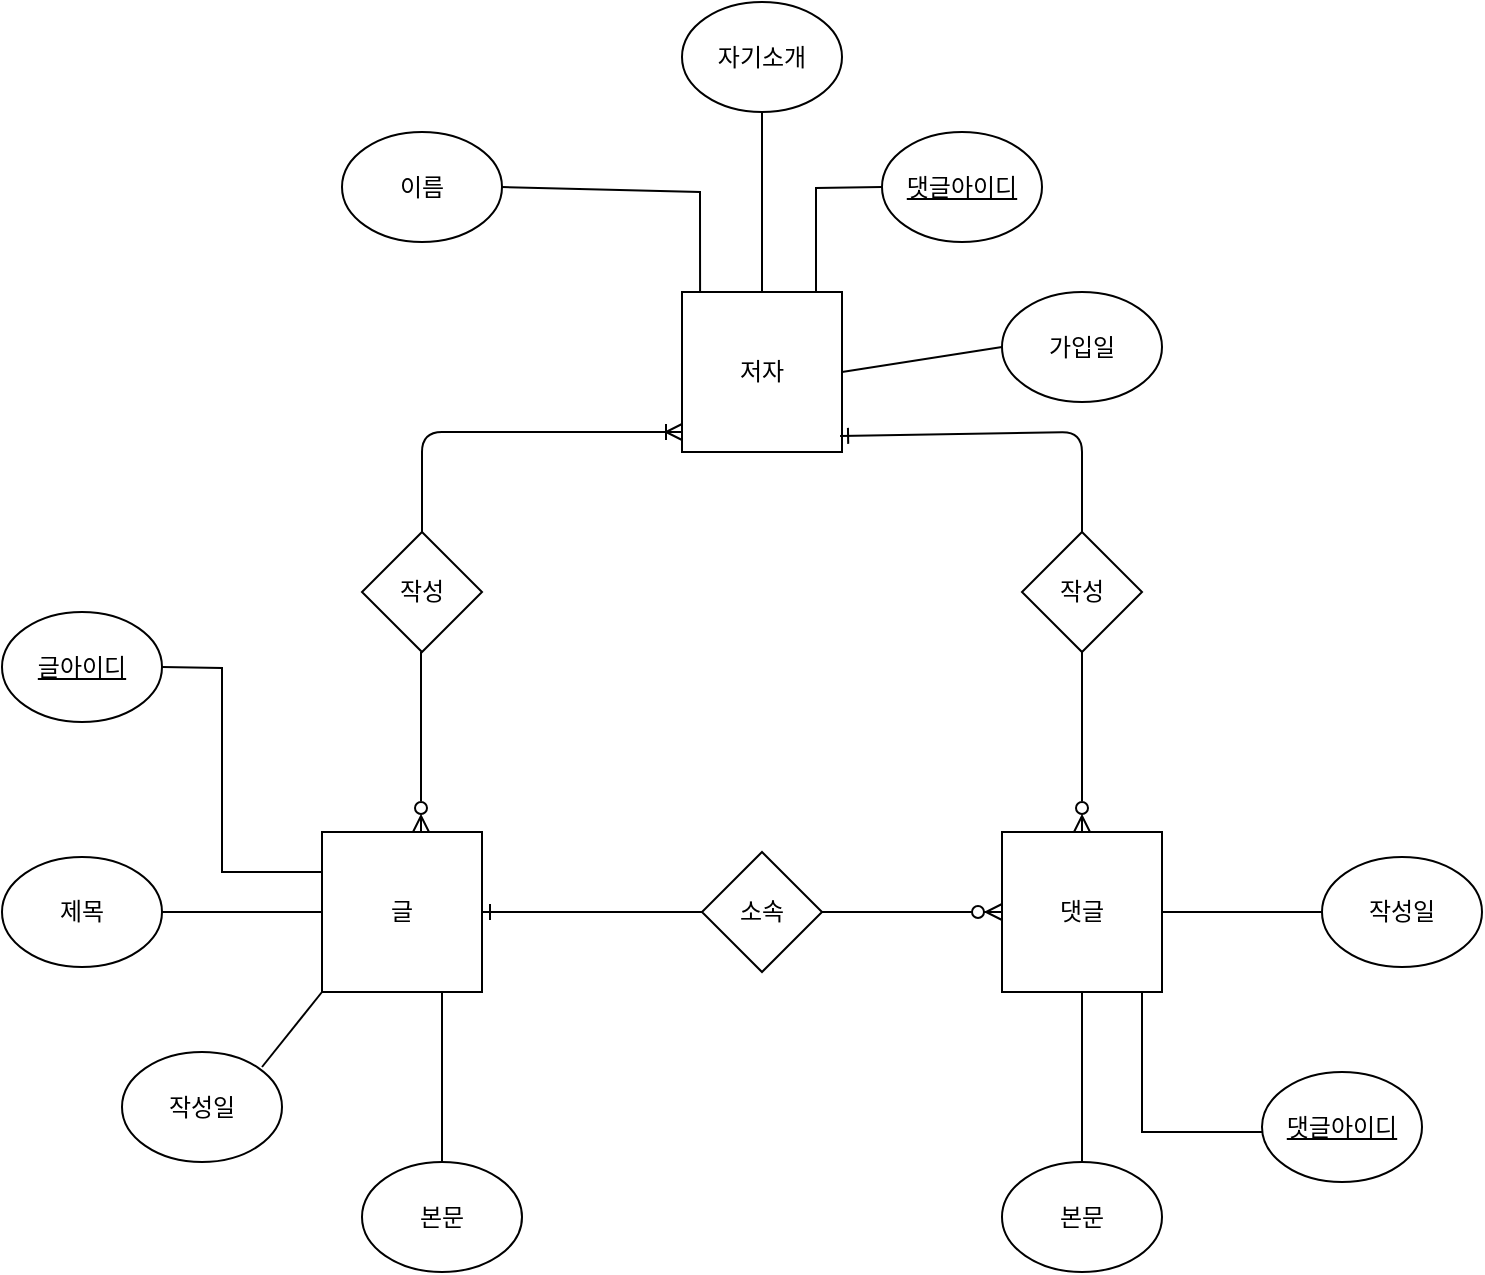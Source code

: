 <mxfile version="16.5.2" type="github">
  <diagram id="R2lEEEUBdFMjLlhIrx00" name="Page-1">
    <mxGraphModel dx="1589" dy="1861" grid="1" gridSize="10" guides="1" tooltips="1" connect="1" arrows="1" fold="1" page="1" pageScale="1" pageWidth="850" pageHeight="1100" math="0" shadow="0" extFonts="Permanent Marker^https://fonts.googleapis.com/css?family=Permanent+Marker">
      <root>
        <mxCell id="0" />
        <mxCell id="1" parent="0" />
        <mxCell id="_nw2ct1KJHe7wqcntup4-3" value="저자" style="whiteSpace=wrap;html=1;aspect=fixed;rounded=0;" vertex="1" parent="1">
          <mxGeometry x="350" y="90" width="80" height="80" as="geometry" />
        </mxCell>
        <mxCell id="_nw2ct1KJHe7wqcntup4-4" value="댓글" style="whiteSpace=wrap;html=1;aspect=fixed;rounded=0;" vertex="1" parent="1">
          <mxGeometry x="510" y="360" width="80" height="80" as="geometry" />
        </mxCell>
        <mxCell id="_nw2ct1KJHe7wqcntup4-5" value="글" style="whiteSpace=wrap;html=1;aspect=fixed;rounded=0;" vertex="1" parent="1">
          <mxGeometry x="170" y="360" width="80" height="80" as="geometry" />
        </mxCell>
        <mxCell id="_nw2ct1KJHe7wqcntup4-6" value="제목" style="ellipse;whiteSpace=wrap;html=1;rounded=0;" vertex="1" parent="1">
          <mxGeometry x="10" y="372.5" width="80" height="55" as="geometry" />
        </mxCell>
        <mxCell id="_nw2ct1KJHe7wqcntup4-9" value="작성일" style="ellipse;whiteSpace=wrap;html=1;rounded=0;" vertex="1" parent="1">
          <mxGeometry x="70" y="470" width="80" height="55" as="geometry" />
        </mxCell>
        <mxCell id="_nw2ct1KJHe7wqcntup4-10" value="본문" style="ellipse;whiteSpace=wrap;html=1;rounded=0;" vertex="1" parent="1">
          <mxGeometry x="190" y="525" width="80" height="55" as="geometry" />
        </mxCell>
        <mxCell id="_nw2ct1KJHe7wqcntup4-12" value="" style="endArrow=none;html=1;rounded=0;entryX=0;entryY=0.5;entryDx=0;entryDy=0;" edge="1" parent="1" target="_nw2ct1KJHe7wqcntup4-5">
          <mxGeometry width="50" height="50" relative="1" as="geometry">
            <mxPoint x="90" y="400" as="sourcePoint" />
            <mxPoint x="140" y="350" as="targetPoint" />
          </mxGeometry>
        </mxCell>
        <mxCell id="_nw2ct1KJHe7wqcntup4-18" value="이름" style="ellipse;whiteSpace=wrap;html=1;rounded=0;" vertex="1" parent="1">
          <mxGeometry x="180" y="10" width="80" height="55" as="geometry" />
        </mxCell>
        <mxCell id="_nw2ct1KJHe7wqcntup4-19" value="자기소개" style="ellipse;whiteSpace=wrap;html=1;rounded=0;" vertex="1" parent="1">
          <mxGeometry x="350" y="-55" width="80" height="55" as="geometry" />
        </mxCell>
        <mxCell id="_nw2ct1KJHe7wqcntup4-20" value="가입일" style="ellipse;whiteSpace=wrap;html=1;rounded=0;" vertex="1" parent="1">
          <mxGeometry x="510" y="90" width="80" height="55" as="geometry" />
        </mxCell>
        <mxCell id="_nw2ct1KJHe7wqcntup4-21" value="" style="endArrow=none;html=1;rounded=0;exitX=1;exitY=0.5;exitDx=0;exitDy=0;entryX=0.113;entryY=0;entryDx=0;entryDy=0;entryPerimeter=0;" edge="1" parent="1">
          <mxGeometry width="50" height="50" relative="1" as="geometry">
            <mxPoint x="260" y="37.5" as="sourcePoint" />
            <mxPoint x="359.04" y="90" as="targetPoint" />
            <Array as="points">
              <mxPoint x="359" y="40" />
            </Array>
          </mxGeometry>
        </mxCell>
        <mxCell id="_nw2ct1KJHe7wqcntup4-22" value="" style="endArrow=none;html=1;rounded=0;entryX=0.5;entryY=1;entryDx=0;entryDy=0;" edge="1" parent="1" target="_nw2ct1KJHe7wqcntup4-19">
          <mxGeometry width="50" height="50" relative="1" as="geometry">
            <mxPoint x="390" y="90" as="sourcePoint" />
            <mxPoint x="440" y="40" as="targetPoint" />
          </mxGeometry>
        </mxCell>
        <mxCell id="_nw2ct1KJHe7wqcntup4-23" value="" style="endArrow=none;html=1;rounded=0;entryX=0;entryY=0.5;entryDx=0;entryDy=0;" edge="1" parent="1" target="_nw2ct1KJHe7wqcntup4-20">
          <mxGeometry width="50" height="50" relative="1" as="geometry">
            <mxPoint x="430" y="130" as="sourcePoint" />
            <mxPoint x="480" y="80" as="targetPoint" />
          </mxGeometry>
        </mxCell>
        <mxCell id="_nw2ct1KJHe7wqcntup4-26" value="" style="endArrow=none;html=1;rounded=0;entryX=0;entryY=1;entryDx=0;entryDy=0;" edge="1" parent="1" target="_nw2ct1KJHe7wqcntup4-5">
          <mxGeometry width="50" height="50" relative="1" as="geometry">
            <mxPoint x="140" y="477.5" as="sourcePoint" />
            <mxPoint x="190" y="427.5" as="targetPoint" />
          </mxGeometry>
        </mxCell>
        <mxCell id="_nw2ct1KJHe7wqcntup4-27" value="" style="endArrow=none;html=1;rounded=0;entryX=0.75;entryY=1;entryDx=0;entryDy=0;" edge="1" parent="1" target="_nw2ct1KJHe7wqcntup4-5">
          <mxGeometry width="50" height="50" relative="1" as="geometry">
            <mxPoint x="230" y="525" as="sourcePoint" />
            <mxPoint x="280" y="475" as="targetPoint" />
          </mxGeometry>
        </mxCell>
        <mxCell id="_nw2ct1KJHe7wqcntup4-28" value="본문" style="ellipse;whiteSpace=wrap;html=1;rounded=0;" vertex="1" parent="1">
          <mxGeometry x="510" y="525" width="80" height="55" as="geometry" />
        </mxCell>
        <mxCell id="_nw2ct1KJHe7wqcntup4-29" value="작성일" style="ellipse;whiteSpace=wrap;html=1;rounded=0;" vertex="1" parent="1">
          <mxGeometry x="670" y="372.5" width="80" height="55" as="geometry" />
        </mxCell>
        <mxCell id="_nw2ct1KJHe7wqcntup4-31" value="" style="endArrow=none;html=1;rounded=0;entryX=0;entryY=0.5;entryDx=0;entryDy=0;" edge="1" parent="1" target="_nw2ct1KJHe7wqcntup4-29">
          <mxGeometry width="50" height="50" relative="1" as="geometry">
            <mxPoint x="590" y="400" as="sourcePoint" />
            <mxPoint x="640" y="350" as="targetPoint" />
          </mxGeometry>
        </mxCell>
        <mxCell id="_nw2ct1KJHe7wqcntup4-32" value="" style="endArrow=none;html=1;rounded=0;entryX=0.5;entryY=0;entryDx=0;entryDy=0;" edge="1" parent="1" target="_nw2ct1KJHe7wqcntup4-28">
          <mxGeometry width="50" height="50" relative="1" as="geometry">
            <mxPoint x="550" y="440" as="sourcePoint" />
            <mxPoint x="550" y="520" as="targetPoint" />
          </mxGeometry>
        </mxCell>
        <mxCell id="_nw2ct1KJHe7wqcntup4-33" value="&lt;u&gt;글아이디&lt;/u&gt;" style="ellipse;whiteSpace=wrap;html=1;rounded=0;" vertex="1" parent="1">
          <mxGeometry x="10" y="250" width="80" height="55" as="geometry" />
        </mxCell>
        <mxCell id="_nw2ct1KJHe7wqcntup4-34" value="" style="endArrow=none;html=1;rounded=0;entryX=0;entryY=0.25;entryDx=0;entryDy=0;exitX=1;exitY=0.5;exitDx=0;exitDy=0;" edge="1" parent="1" source="_nw2ct1KJHe7wqcntup4-33" target="_nw2ct1KJHe7wqcntup4-5">
          <mxGeometry width="50" height="50" relative="1" as="geometry">
            <mxPoint x="85" y="290" as="sourcePoint" />
            <mxPoint x="160" y="380" as="targetPoint" />
            <Array as="points">
              <mxPoint x="120" y="278" />
              <mxPoint x="120" y="380" />
            </Array>
          </mxGeometry>
        </mxCell>
        <mxCell id="_nw2ct1KJHe7wqcntup4-35" value="&lt;u&gt;댓글아이디&lt;/u&gt;" style="ellipse;whiteSpace=wrap;html=1;rounded=0;" vertex="1" parent="1">
          <mxGeometry x="640" y="480" width="80" height="55" as="geometry" />
        </mxCell>
        <mxCell id="_nw2ct1KJHe7wqcntup4-36" value="" style="endArrow=none;html=1;rounded=0;exitX=0.875;exitY=1;exitDx=0;exitDy=0;exitPerimeter=0;" edge="1" parent="1" source="_nw2ct1KJHe7wqcntup4-4">
          <mxGeometry width="50" height="50" relative="1" as="geometry">
            <mxPoint x="600" y="560" as="sourcePoint" />
            <mxPoint x="640" y="510" as="targetPoint" />
            <Array as="points">
              <mxPoint x="580" y="510" />
            </Array>
          </mxGeometry>
        </mxCell>
        <mxCell id="_nw2ct1KJHe7wqcntup4-37" value="&lt;u&gt;댓글아이디&lt;/u&gt;" style="ellipse;whiteSpace=wrap;html=1;rounded=0;" vertex="1" parent="1">
          <mxGeometry x="450" y="10" width="80" height="55" as="geometry" />
        </mxCell>
        <mxCell id="_nw2ct1KJHe7wqcntup4-38" value="" style="endArrow=none;html=1;rounded=0;entryX=0;entryY=0.5;entryDx=0;entryDy=0;" edge="1" parent="1" target="_nw2ct1KJHe7wqcntup4-37">
          <mxGeometry width="50" height="50" relative="1" as="geometry">
            <mxPoint x="417" y="90" as="sourcePoint" />
            <mxPoint x="450" y="50" as="targetPoint" />
            <Array as="points">
              <mxPoint x="417" y="38" />
            </Array>
          </mxGeometry>
        </mxCell>
        <mxCell id="_nw2ct1KJHe7wqcntup4-39" value="작성" style="rhombus;whiteSpace=wrap;html=1;rounded=0;" vertex="1" parent="1">
          <mxGeometry x="190" y="210" width="60" height="60" as="geometry" />
        </mxCell>
        <mxCell id="_nw2ct1KJHe7wqcntup4-42" value="소속" style="rhombus;whiteSpace=wrap;html=1;rounded=0;" vertex="1" parent="1">
          <mxGeometry x="360" y="370" width="60" height="60" as="geometry" />
        </mxCell>
        <mxCell id="_nw2ct1KJHe7wqcntup4-43" value="작성" style="rhombus;whiteSpace=wrap;html=1;rounded=0;" vertex="1" parent="1">
          <mxGeometry x="520" y="210" width="60" height="60" as="geometry" />
        </mxCell>
        <mxCell id="_nw2ct1KJHe7wqcntup4-58" value="" style="edgeStyle=entityRelationEdgeStyle;fontSize=12;html=1;endArrow=ERzeroToMany;endFill=1;elbow=vertical;" edge="1" parent="1" target="_nw2ct1KJHe7wqcntup4-4">
          <mxGeometry width="100" height="100" relative="1" as="geometry">
            <mxPoint x="420" y="400" as="sourcePoint" />
            <mxPoint x="520" y="300" as="targetPoint" />
          </mxGeometry>
        </mxCell>
        <mxCell id="_nw2ct1KJHe7wqcntup4-63" value="" style="edgeStyle=entityRelationEdgeStyle;fontSize=12;html=1;endArrow=none;elbow=vertical;exitX=1;exitY=0.5;exitDx=0;exitDy=0;startArrow=ERone;startFill=0;endFill=0;" edge="1" parent="1" source="_nw2ct1KJHe7wqcntup4-5" target="_nw2ct1KJHe7wqcntup4-42">
          <mxGeometry width="100" height="100" relative="1" as="geometry">
            <mxPoint x="270" y="380" as="sourcePoint" />
            <mxPoint x="420" y="540" as="targetPoint" />
          </mxGeometry>
        </mxCell>
        <mxCell id="_nw2ct1KJHe7wqcntup4-68" value="" style="endArrow=none;html=1;elbow=vertical;entryX=0.5;entryY=1;entryDx=0;entryDy=0;exitX=0.5;exitY=0;exitDx=0;exitDy=0;startArrow=ERzeroToMany;startFill=0;" edge="1" parent="1" source="_nw2ct1KJHe7wqcntup4-4" target="_nw2ct1KJHe7wqcntup4-43">
          <mxGeometry width="50" height="50" relative="1" as="geometry">
            <mxPoint x="180" y="330" as="sourcePoint" />
            <mxPoint x="230" y="280" as="targetPoint" />
          </mxGeometry>
        </mxCell>
        <mxCell id="_nw2ct1KJHe7wqcntup4-69" value="" style="endArrow=none;html=1;elbow=vertical;entryX=0.5;entryY=1;entryDx=0;entryDy=0;exitX=0.5;exitY=0;exitDx=0;exitDy=0;startArrow=ERzeroToMany;startFill=0;" edge="1" parent="1">
          <mxGeometry width="50" height="50" relative="1" as="geometry">
            <mxPoint x="219.5" y="360" as="sourcePoint" />
            <mxPoint x="219.5" y="270" as="targetPoint" />
          </mxGeometry>
        </mxCell>
        <mxCell id="_nw2ct1KJHe7wqcntup4-70" value="" style="endArrow=none;html=1;elbow=vertical;startArrow=ERoneToMany;startFill=0;entryX=0.5;entryY=0;entryDx=0;entryDy=0;" edge="1" parent="1" target="_nw2ct1KJHe7wqcntup4-39">
          <mxGeometry width="50" height="50" relative="1" as="geometry">
            <mxPoint x="350" y="160" as="sourcePoint" />
            <mxPoint x="260" y="280" as="targetPoint" />
            <Array as="points">
              <mxPoint x="220" y="160" />
            </Array>
          </mxGeometry>
        </mxCell>
        <mxCell id="_nw2ct1KJHe7wqcntup4-71" value="" style="endArrow=none;html=1;elbow=vertical;exitX=0.988;exitY=0.9;exitDx=0;exitDy=0;startArrow=ERone;startFill=0;entryX=0.5;entryY=0;entryDx=0;entryDy=0;exitPerimeter=0;" edge="1" parent="1" source="_nw2ct1KJHe7wqcntup4-3" target="_nw2ct1KJHe7wqcntup4-43">
          <mxGeometry width="50" height="50" relative="1" as="geometry">
            <mxPoint x="470" y="290" as="sourcePoint" />
            <mxPoint x="520" y="240" as="targetPoint" />
            <Array as="points">
              <mxPoint x="550" y="160" />
            </Array>
          </mxGeometry>
        </mxCell>
      </root>
    </mxGraphModel>
  </diagram>
</mxfile>

